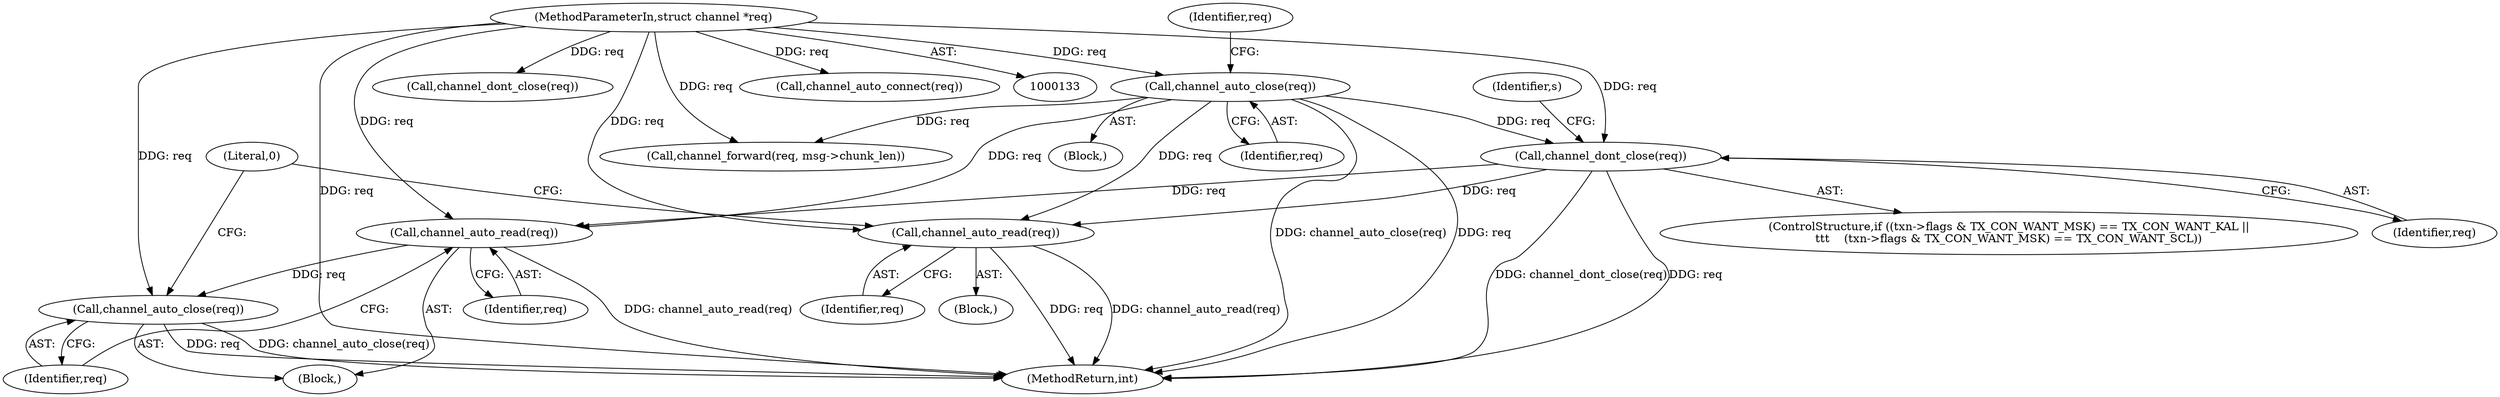 digraph "0_haproxy_b4d05093bc89f71377230228007e69a1434c1a0c_0@API" {
"1000546" [label="(Call,channel_dont_close(req))"];
"1000282" [label="(Call,channel_auto_close(req))"];
"1000135" [label="(MethodParameterIn,struct channel *req)"];
"1000599" [label="(Call,channel_auto_read(req))"];
"1000601" [label="(Call,channel_auto_close(req))"];
"1000613" [label="(Call,channel_auto_read(req))"];
"1000283" [label="(Identifier,req)"];
"1000530" [label="(ControlStructure,if ((txn->flags & TX_CON_WANT_MSK) == TX_CON_WANT_KAL ||\n\t\t\t    (txn->flags & TX_CON_WANT_MSK) == TX_CON_WANT_SCL))"];
"1000600" [label="(Identifier,req)"];
"1000602" [label="(Identifier,req)"];
"1000547" [label="(Identifier,req)"];
"1000286" [label="(Identifier,req)"];
"1000756" [label="(Call,channel_dont_close(req))"];
"1000616" [label="(Literal,0)"];
"1000599" [label="(Call,channel_auto_read(req))"];
"1000661" [label="(Call,channel_forward(req, msg->chunk_len))"];
"1000135" [label="(MethodParameterIn,struct channel *req)"];
"1001006" [label="(MethodReturn,int)"];
"1000137" [label="(Block,)"];
"1000269" [label="(Call,channel_auto_connect(req))"];
"1000550" [label="(Identifier,s)"];
"1000546" [label="(Call,channel_dont_close(req))"];
"1000282" [label="(Call,channel_auto_close(req))"];
"1000598" [label="(Block,)"];
"1000612" [label="(Block,)"];
"1000601" [label="(Call,channel_auto_close(req))"];
"1000613" [label="(Call,channel_auto_read(req))"];
"1000614" [label="(Identifier,req)"];
"1000546" -> "1000530"  [label="AST: "];
"1000546" -> "1000547"  [label="CFG: "];
"1000547" -> "1000546"  [label="AST: "];
"1000550" -> "1000546"  [label="CFG: "];
"1000546" -> "1001006"  [label="DDG: channel_dont_close(req)"];
"1000546" -> "1001006"  [label="DDG: req"];
"1000282" -> "1000546"  [label="DDG: req"];
"1000135" -> "1000546"  [label="DDG: req"];
"1000546" -> "1000599"  [label="DDG: req"];
"1000546" -> "1000613"  [label="DDG: req"];
"1000282" -> "1000137"  [label="AST: "];
"1000282" -> "1000283"  [label="CFG: "];
"1000283" -> "1000282"  [label="AST: "];
"1000286" -> "1000282"  [label="CFG: "];
"1000282" -> "1001006"  [label="DDG: channel_auto_close(req)"];
"1000282" -> "1001006"  [label="DDG: req"];
"1000135" -> "1000282"  [label="DDG: req"];
"1000282" -> "1000599"  [label="DDG: req"];
"1000282" -> "1000613"  [label="DDG: req"];
"1000282" -> "1000661"  [label="DDG: req"];
"1000135" -> "1000133"  [label="AST: "];
"1000135" -> "1001006"  [label="DDG: req"];
"1000135" -> "1000269"  [label="DDG: req"];
"1000135" -> "1000599"  [label="DDG: req"];
"1000135" -> "1000601"  [label="DDG: req"];
"1000135" -> "1000613"  [label="DDG: req"];
"1000135" -> "1000661"  [label="DDG: req"];
"1000135" -> "1000756"  [label="DDG: req"];
"1000599" -> "1000598"  [label="AST: "];
"1000599" -> "1000600"  [label="CFG: "];
"1000600" -> "1000599"  [label="AST: "];
"1000602" -> "1000599"  [label="CFG: "];
"1000599" -> "1001006"  [label="DDG: channel_auto_read(req)"];
"1000599" -> "1000601"  [label="DDG: req"];
"1000601" -> "1000598"  [label="AST: "];
"1000601" -> "1000602"  [label="CFG: "];
"1000602" -> "1000601"  [label="AST: "];
"1000616" -> "1000601"  [label="CFG: "];
"1000601" -> "1001006"  [label="DDG: req"];
"1000601" -> "1001006"  [label="DDG: channel_auto_close(req)"];
"1000613" -> "1000612"  [label="AST: "];
"1000613" -> "1000614"  [label="CFG: "];
"1000614" -> "1000613"  [label="AST: "];
"1000616" -> "1000613"  [label="CFG: "];
"1000613" -> "1001006"  [label="DDG: req"];
"1000613" -> "1001006"  [label="DDG: channel_auto_read(req)"];
}
